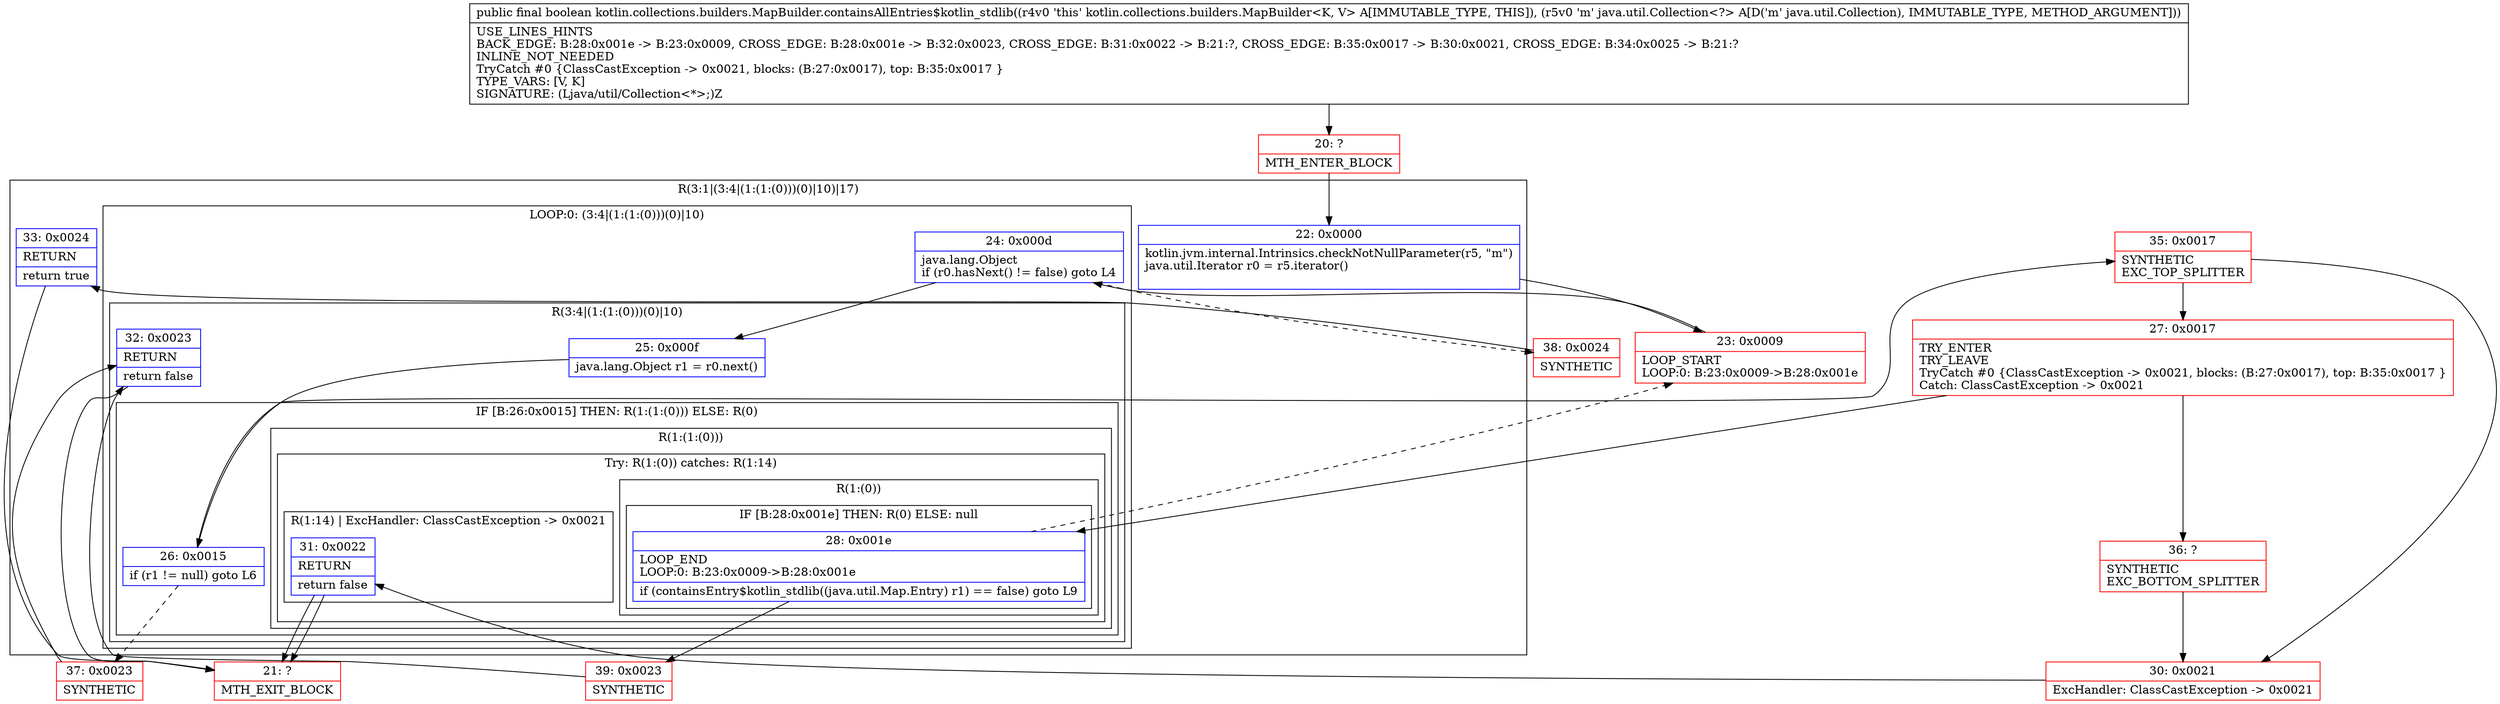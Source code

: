 digraph "CFG forkotlin.collections.builders.MapBuilder.containsAllEntries$kotlin_stdlib(Ljava\/util\/Collection;)Z" {
subgraph cluster_Region_986095144 {
label = "R(3:1|(3:4|(1:(1:(0)))(0)|10)|17)";
node [shape=record,color=blue];
Node_22 [shape=record,label="{22\:\ 0x0000|kotlin.jvm.internal.Intrinsics.checkNotNullParameter(r5, \"m\")\ljava.util.Iterator r0 = r5.iterator()\l\l}"];
subgraph cluster_LoopRegion_1312691115 {
label = "LOOP:0: (3:4|(1:(1:(0)))(0)|10)";
node [shape=record,color=blue];
Node_24 [shape=record,label="{24\:\ 0x000d|java.lang.Object \lif (r0.hasNext() != false) goto L4\l}"];
subgraph cluster_Region_905432694 {
label = "R(3:4|(1:(1:(0)))(0)|10)";
node [shape=record,color=blue];
Node_25 [shape=record,label="{25\:\ 0x000f|java.lang.Object r1 = r0.next()\l}"];
subgraph cluster_IfRegion_1019270764 {
label = "IF [B:26:0x0015] THEN: R(1:(1:(0))) ELSE: R(0)";
node [shape=record,color=blue];
Node_26 [shape=record,label="{26\:\ 0x0015|if (r1 != null) goto L6\l}"];
subgraph cluster_Region_846804994 {
label = "R(1:(1:(0)))";
node [shape=record,color=blue];
subgraph cluster_TryCatchRegion_207931053 {
label = "Try: R(1:(0)) catches: R(1:14)";
node [shape=record,color=blue];
subgraph cluster_Region_124468521 {
label = "R(1:(0))";
node [shape=record,color=blue];
subgraph cluster_IfRegion_1025697822 {
label = "IF [B:28:0x001e] THEN: R(0) ELSE: null";
node [shape=record,color=blue];
Node_28 [shape=record,label="{28\:\ 0x001e|LOOP_END\lLOOP:0: B:23:0x0009\-\>B:28:0x001e\l|if (containsEntry$kotlin_stdlib((java.util.Map.Entry) r1) == false) goto L9\l}"];
subgraph cluster_Region_1189113488 {
label = "R(0)";
node [shape=record,color=blue];
}
}
}
subgraph cluster_Region_1822132559 {
label = "R(1:14) | ExcHandler: ClassCastException \-\> 0x0021\l";
node [shape=record,color=blue];
Node_31 [shape=record,label="{31\:\ 0x0022|RETURN\l|return false\l}"];
}
}
}
subgraph cluster_Region_851927936 {
label = "R(0)";
node [shape=record,color=blue];
}
}
Node_32 [shape=record,label="{32\:\ 0x0023|RETURN\l|return false\l}"];
}
}
Node_33 [shape=record,label="{33\:\ 0x0024|RETURN\l|return true\l}"];
}
subgraph cluster_Region_1822132559 {
label = "R(1:14) | ExcHandler: ClassCastException \-\> 0x0021\l";
node [shape=record,color=blue];
Node_31 [shape=record,label="{31\:\ 0x0022|RETURN\l|return false\l}"];
}
Node_20 [shape=record,color=red,label="{20\:\ ?|MTH_ENTER_BLOCK\l}"];
Node_23 [shape=record,color=red,label="{23\:\ 0x0009|LOOP_START\lLOOP:0: B:23:0x0009\-\>B:28:0x001e\l}"];
Node_35 [shape=record,color=red,label="{35\:\ 0x0017|SYNTHETIC\lEXC_TOP_SPLITTER\l}"];
Node_27 [shape=record,color=red,label="{27\:\ 0x0017|TRY_ENTER\lTRY_LEAVE\lTryCatch #0 \{ClassCastException \-\> 0x0021, blocks: (B:27:0x0017), top: B:35:0x0017 \}\lCatch: ClassCastException \-\> 0x0021\l}"];
Node_39 [shape=record,color=red,label="{39\:\ 0x0023|SYNTHETIC\l}"];
Node_21 [shape=record,color=red,label="{21\:\ ?|MTH_EXIT_BLOCK\l}"];
Node_36 [shape=record,color=red,label="{36\:\ ?|SYNTHETIC\lEXC_BOTTOM_SPLITTER\l}"];
Node_30 [shape=record,color=red,label="{30\:\ 0x0021|ExcHandler: ClassCastException \-\> 0x0021\l}"];
Node_37 [shape=record,color=red,label="{37\:\ 0x0023|SYNTHETIC\l}"];
Node_38 [shape=record,color=red,label="{38\:\ 0x0024|SYNTHETIC\l}"];
MethodNode[shape=record,label="{public final boolean kotlin.collections.builders.MapBuilder.containsAllEntries$kotlin_stdlib((r4v0 'this' kotlin.collections.builders.MapBuilder\<K, V\> A[IMMUTABLE_TYPE, THIS]), (r5v0 'm' java.util.Collection\<?\> A[D('m' java.util.Collection), IMMUTABLE_TYPE, METHOD_ARGUMENT]))  | USE_LINES_HINTS\lBACK_EDGE: B:28:0x001e \-\> B:23:0x0009, CROSS_EDGE: B:28:0x001e \-\> B:32:0x0023, CROSS_EDGE: B:31:0x0022 \-\> B:21:?, CROSS_EDGE: B:35:0x0017 \-\> B:30:0x0021, CROSS_EDGE: B:34:0x0025 \-\> B:21:?\lINLINE_NOT_NEEDED\lTryCatch #0 \{ClassCastException \-\> 0x0021, blocks: (B:27:0x0017), top: B:35:0x0017 \}\lTYPE_VARS: [V, K]\lSIGNATURE: (Ljava\/util\/Collection\<*\>;)Z\l}"];
MethodNode -> Node_20;Node_22 -> Node_23;
Node_24 -> Node_25;
Node_24 -> Node_38[style=dashed];
Node_25 -> Node_26;
Node_26 -> Node_35;
Node_26 -> Node_37[style=dashed];
Node_28 -> Node_23[style=dashed];
Node_28 -> Node_39;
Node_31 -> Node_21;
Node_32 -> Node_21;
Node_33 -> Node_21;
Node_31 -> Node_21;
Node_20 -> Node_22;
Node_23 -> Node_24;
Node_35 -> Node_27;
Node_35 -> Node_30;
Node_27 -> Node_28;
Node_27 -> Node_36;
Node_39 -> Node_32;
Node_36 -> Node_30;
Node_30 -> Node_31;
Node_37 -> Node_32;
Node_38 -> Node_33;
}

